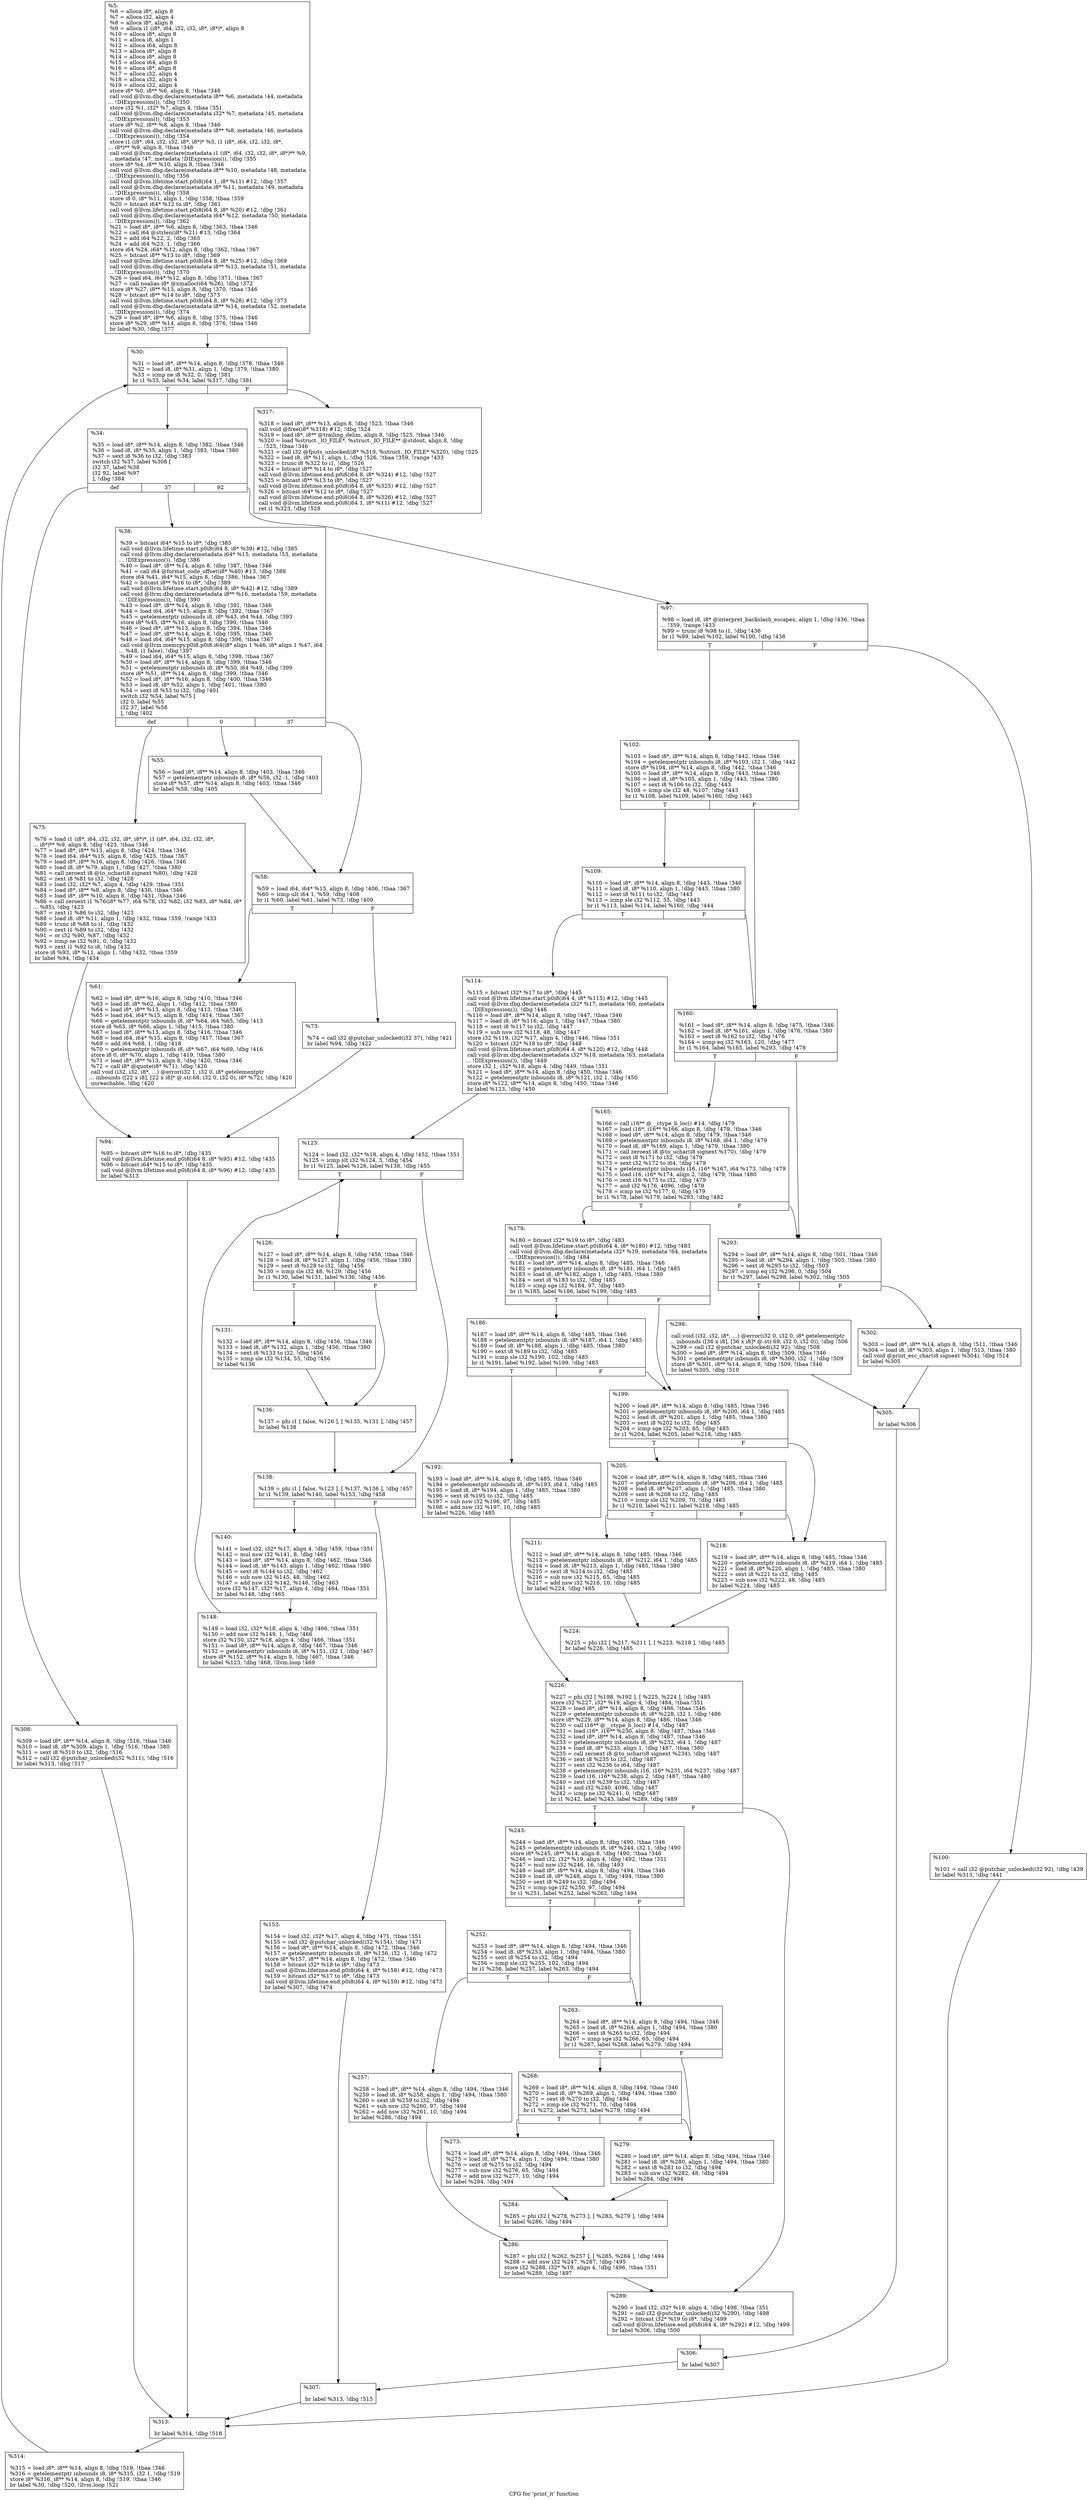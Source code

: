 digraph "CFG for 'print_it' function" {
	label="CFG for 'print_it' function";

	Node0x12da6a0 [shape=record,label="{%5:\l  %6 = alloca i8*, align 8\l  %7 = alloca i32, align 4\l  %8 = alloca i8*, align 8\l  %9 = alloca i1 (i8*, i64, i32, i32, i8*, i8*)*, align 8\l  %10 = alloca i8*, align 8\l  %11 = alloca i8, align 1\l  %12 = alloca i64, align 8\l  %13 = alloca i8*, align 8\l  %14 = alloca i8*, align 8\l  %15 = alloca i64, align 8\l  %16 = alloca i8*, align 8\l  %17 = alloca i32, align 4\l  %18 = alloca i32, align 4\l  %19 = alloca i32, align 4\l  store i8* %0, i8** %6, align 8, !tbaa !346\l  call void @llvm.dbg.declare(metadata i8** %6, metadata !44, metadata\l... !DIExpression()), !dbg !350\l  store i32 %1, i32* %7, align 4, !tbaa !351\l  call void @llvm.dbg.declare(metadata i32* %7, metadata !45, metadata\l... !DIExpression()), !dbg !353\l  store i8* %2, i8** %8, align 8, !tbaa !346\l  call void @llvm.dbg.declare(metadata i8** %8, metadata !46, metadata\l... !DIExpression()), !dbg !354\l  store i1 (i8*, i64, i32, i32, i8*, i8*)* %3, i1 (i8*, i64, i32, i32, i8*,\l... i8*)** %9, align 8, !tbaa !346\l  call void @llvm.dbg.declare(metadata i1 (i8*, i64, i32, i32, i8*, i8*)** %9,\l... metadata !47, metadata !DIExpression()), !dbg !355\l  store i8* %4, i8** %10, align 8, !tbaa !346\l  call void @llvm.dbg.declare(metadata i8** %10, metadata !48, metadata\l... !DIExpression()), !dbg !356\l  call void @llvm.lifetime.start.p0i8(i64 1, i8* %11) #12, !dbg !357\l  call void @llvm.dbg.declare(metadata i8* %11, metadata !49, metadata\l... !DIExpression()), !dbg !358\l  store i8 0, i8* %11, align 1, !dbg !358, !tbaa !359\l  %20 = bitcast i64* %12 to i8*, !dbg !361\l  call void @llvm.lifetime.start.p0i8(i64 8, i8* %20) #12, !dbg !361\l  call void @llvm.dbg.declare(metadata i64* %12, metadata !50, metadata\l... !DIExpression()), !dbg !362\l  %21 = load i8*, i8** %6, align 8, !dbg !363, !tbaa !346\l  %22 = call i64 @strlen(i8* %21) #13, !dbg !364\l  %23 = add i64 %22, 2, !dbg !365\l  %24 = add i64 %23, 1, !dbg !366\l  store i64 %24, i64* %12, align 8, !dbg !362, !tbaa !367\l  %25 = bitcast i8** %13 to i8*, !dbg !369\l  call void @llvm.lifetime.start.p0i8(i64 8, i8* %25) #12, !dbg !369\l  call void @llvm.dbg.declare(metadata i8** %13, metadata !51, metadata\l... !DIExpression()), !dbg !370\l  %26 = load i64, i64* %12, align 8, !dbg !371, !tbaa !367\l  %27 = call noalias i8* @xmalloc(i64 %26), !dbg !372\l  store i8* %27, i8** %13, align 8, !dbg !370, !tbaa !346\l  %28 = bitcast i8** %14 to i8*, !dbg !373\l  call void @llvm.lifetime.start.p0i8(i64 8, i8* %28) #12, !dbg !373\l  call void @llvm.dbg.declare(metadata i8** %14, metadata !52, metadata\l... !DIExpression()), !dbg !374\l  %29 = load i8*, i8** %6, align 8, !dbg !375, !tbaa !346\l  store i8* %29, i8** %14, align 8, !dbg !376, !tbaa !346\l  br label %30, !dbg !377\l}"];
	Node0x12da6a0 -> Node0x12d1050;
	Node0x12d1050 [shape=record,label="{%30:\l\l  %31 = load i8*, i8** %14, align 8, !dbg !378, !tbaa !346\l  %32 = load i8, i8* %31, align 1, !dbg !379, !tbaa !380\l  %33 = icmp ne i8 %32, 0, !dbg !381\l  br i1 %33, label %34, label %317, !dbg !381\l|{<s0>T|<s1>F}}"];
	Node0x12d1050:s0 -> Node0x12d10a0;
	Node0x12d1050:s1 -> Node0x12d2090;
	Node0x12d10a0 [shape=record,label="{%34:\l\l  %35 = load i8*, i8** %14, align 8, !dbg !382, !tbaa !346\l  %36 = load i8, i8* %35, align 1, !dbg !383, !tbaa !380\l  %37 = sext i8 %36 to i32, !dbg !383\l  switch i32 %37, label %308 [\l    i32 37, label %38\l    i32 92, label %97\l  ], !dbg !384\l|{<s0>def|<s1>37|<s2>92}}"];
	Node0x12d10a0:s0 -> Node0x12d1fa0;
	Node0x12d10a0:s1 -> Node0x12d10f0;
	Node0x12d10a0:s2 -> Node0x12d1320;
	Node0x12d10f0 [shape=record,label="{%38:\l\l  %39 = bitcast i64* %15 to i8*, !dbg !385\l  call void @llvm.lifetime.start.p0i8(i64 8, i8* %39) #12, !dbg !385\l  call void @llvm.dbg.declare(metadata i64* %15, metadata !53, metadata\l... !DIExpression()), !dbg !386\l  %40 = load i8*, i8** %14, align 8, !dbg !387, !tbaa !346\l  %41 = call i64 @format_code_offset(i8* %40) #13, !dbg !388\l  store i64 %41, i64* %15, align 8, !dbg !386, !tbaa !367\l  %42 = bitcast i8** %16 to i8*, !dbg !389\l  call void @llvm.lifetime.start.p0i8(i64 8, i8* %42) #12, !dbg !389\l  call void @llvm.dbg.declare(metadata i8** %16, metadata !59, metadata\l... !DIExpression()), !dbg !390\l  %43 = load i8*, i8** %14, align 8, !dbg !391, !tbaa !346\l  %44 = load i64, i64* %15, align 8, !dbg !392, !tbaa !367\l  %45 = getelementptr inbounds i8, i8* %43, i64 %44, !dbg !393\l  store i8* %45, i8** %16, align 8, !dbg !390, !tbaa !346\l  %46 = load i8*, i8** %13, align 8, !dbg !394, !tbaa !346\l  %47 = load i8*, i8** %14, align 8, !dbg !395, !tbaa !346\l  %48 = load i64, i64* %15, align 8, !dbg !396, !tbaa !367\l  call void @llvm.memcpy.p0i8.p0i8.i64(i8* align 1 %46, i8* align 1 %47, i64\l... %48, i1 false), !dbg !397\l  %49 = load i64, i64* %15, align 8, !dbg !398, !tbaa !367\l  %50 = load i8*, i8** %14, align 8, !dbg !399, !tbaa !346\l  %51 = getelementptr inbounds i8, i8* %50, i64 %49, !dbg !399\l  store i8* %51, i8** %14, align 8, !dbg !399, !tbaa !346\l  %52 = load i8*, i8** %16, align 8, !dbg !400, !tbaa !346\l  %53 = load i8, i8* %52, align 1, !dbg !401, !tbaa !380\l  %54 = sext i8 %53 to i32, !dbg !401\l  switch i32 %54, label %75 [\l    i32 0, label %55\l    i32 37, label %58\l  ], !dbg !402\l|{<s0>def|<s1>0|<s2>37}}"];
	Node0x12d10f0:s0 -> Node0x12d1280;
	Node0x12d10f0:s1 -> Node0x12d1140;
	Node0x12d10f0:s2 -> Node0x12d1190;
	Node0x12d1140 [shape=record,label="{%55:\l\l  %56 = load i8*, i8** %14, align 8, !dbg !403, !tbaa !346\l  %57 = getelementptr inbounds i8, i8* %56, i32 -1, !dbg !403\l  store i8* %57, i8** %14, align 8, !dbg !403, !tbaa !346\l  br label %58, !dbg !405\l}"];
	Node0x12d1140 -> Node0x12d1190;
	Node0x12d1190 [shape=record,label="{%58:\l\l  %59 = load i64, i64* %15, align 8, !dbg !406, !tbaa !367\l  %60 = icmp ult i64 1, %59, !dbg !408\l  br i1 %60, label %61, label %73, !dbg !409\l|{<s0>T|<s1>F}}"];
	Node0x12d1190:s0 -> Node0x12d11e0;
	Node0x12d1190:s1 -> Node0x12d1230;
	Node0x12d11e0 [shape=record,label="{%61:\l\l  %62 = load i8*, i8** %16, align 8, !dbg !410, !tbaa !346\l  %63 = load i8, i8* %62, align 1, !dbg !412, !tbaa !380\l  %64 = load i8*, i8** %13, align 8, !dbg !413, !tbaa !346\l  %65 = load i64, i64* %15, align 8, !dbg !414, !tbaa !367\l  %66 = getelementptr inbounds i8, i8* %64, i64 %65, !dbg !413\l  store i8 %63, i8* %66, align 1, !dbg !415, !tbaa !380\l  %67 = load i8*, i8** %13, align 8, !dbg !416, !tbaa !346\l  %68 = load i64, i64* %15, align 8, !dbg !417, !tbaa !367\l  %69 = add i64 %68, 1, !dbg !418\l  %70 = getelementptr inbounds i8, i8* %67, i64 %69, !dbg !416\l  store i8 0, i8* %70, align 1, !dbg !419, !tbaa !380\l  %71 = load i8*, i8** %13, align 8, !dbg !420, !tbaa !346\l  %72 = call i8* @quote(i8* %71), !dbg !420\l  call void (i32, i32, i8*, ...) @error(i32 1, i32 0, i8* getelementptr\l... inbounds ([22 x i8], [22 x i8]* @.str.68, i32 0, i32 0), i8* %72), !dbg !420\l  unreachable, !dbg !420\l}"];
	Node0x12d1230 [shape=record,label="{%73:\l\l  %74 = call i32 @putchar_unlocked(i32 37), !dbg !421\l  br label %94, !dbg !422\l}"];
	Node0x12d1230 -> Node0x12d12d0;
	Node0x12d1280 [shape=record,label="{%75:\l\l  %76 = load i1 (i8*, i64, i32, i32, i8*, i8*)*, i1 (i8*, i64, i32, i32, i8*,\l... i8*)** %9, align 8, !dbg !423, !tbaa !346\l  %77 = load i8*, i8** %13, align 8, !dbg !424, !tbaa !346\l  %78 = load i64, i64* %15, align 8, !dbg !425, !tbaa !367\l  %79 = load i8*, i8** %16, align 8, !dbg !426, !tbaa !346\l  %80 = load i8, i8* %79, align 1, !dbg !427, !tbaa !380\l  %81 = call zeroext i8 @to_uchar(i8 signext %80), !dbg !428\l  %82 = zext i8 %81 to i32, !dbg !428\l  %83 = load i32, i32* %7, align 4, !dbg !429, !tbaa !351\l  %84 = load i8*, i8** %8, align 8, !dbg !430, !tbaa !346\l  %85 = load i8*, i8** %10, align 8, !dbg !431, !tbaa !346\l  %86 = call zeroext i1 %76(i8* %77, i64 %78, i32 %82, i32 %83, i8* %84, i8*\l... %85), !dbg !423\l  %87 = zext i1 %86 to i32, !dbg !423\l  %88 = load i8, i8* %11, align 1, !dbg !432, !tbaa !359, !range !433\l  %89 = trunc i8 %88 to i1, !dbg !432\l  %90 = zext i1 %89 to i32, !dbg !432\l  %91 = or i32 %90, %87, !dbg !432\l  %92 = icmp ne i32 %91, 0, !dbg !432\l  %93 = zext i1 %92 to i8, !dbg !432\l  store i8 %93, i8* %11, align 1, !dbg !432, !tbaa !359\l  br label %94, !dbg !434\l}"];
	Node0x12d1280 -> Node0x12d12d0;
	Node0x12d12d0 [shape=record,label="{%94:\l\l  %95 = bitcast i8** %16 to i8*, !dbg !435\l  call void @llvm.lifetime.end.p0i8(i64 8, i8* %95) #12, !dbg !435\l  %96 = bitcast i64* %15 to i8*, !dbg !435\l  call void @llvm.lifetime.end.p0i8(i64 8, i8* %96) #12, !dbg !435\l  br label %313\l}"];
	Node0x12d12d0 -> Node0x12d1ff0;
	Node0x12d1320 [shape=record,label="{%97:\l\l  %98 = load i8, i8* @interpret_backslash_escapes, align 1, !dbg !436, !tbaa\l... !359, !range !433\l  %99 = trunc i8 %98 to i1, !dbg !436\l  br i1 %99, label %102, label %100, !dbg !438\l|{<s0>T|<s1>F}}"];
	Node0x12d1320:s0 -> Node0x12d13c0;
	Node0x12d1320:s1 -> Node0x12d1370;
	Node0x12d1370 [shape=record,label="{%100:\l\l  %101 = call i32 @putchar_unlocked(i32 92), !dbg !439\l  br label %313, !dbg !441\l}"];
	Node0x12d1370 -> Node0x12d1ff0;
	Node0x12d13c0 [shape=record,label="{%102:\l\l  %103 = load i8*, i8** %14, align 8, !dbg !442, !tbaa !346\l  %104 = getelementptr inbounds i8, i8* %103, i32 1, !dbg !442\l  store i8* %104, i8** %14, align 8, !dbg !442, !tbaa !346\l  %105 = load i8*, i8** %14, align 8, !dbg !443, !tbaa !346\l  %106 = load i8, i8* %105, align 1, !dbg !443, !tbaa !380\l  %107 = sext i8 %106 to i32, !dbg !443\l  %108 = icmp sle i32 48, %107, !dbg !443\l  br i1 %108, label %109, label %160, !dbg !443\l|{<s0>T|<s1>F}}"];
	Node0x12d13c0:s0 -> Node0x12d1410;
	Node0x12d13c0:s1 -> Node0x12d1730;
	Node0x12d1410 [shape=record,label="{%109:\l\l  %110 = load i8*, i8** %14, align 8, !dbg !443, !tbaa !346\l  %111 = load i8, i8* %110, align 1, !dbg !443, !tbaa !380\l  %112 = sext i8 %111 to i32, !dbg !443\l  %113 = icmp sle i32 %112, 55, !dbg !443\l  br i1 %113, label %114, label %160, !dbg !444\l|{<s0>T|<s1>F}}"];
	Node0x12d1410:s0 -> Node0x12d1460;
	Node0x12d1410:s1 -> Node0x12d1730;
	Node0x12d1460 [shape=record,label="{%114:\l\l  %115 = bitcast i32* %17 to i8*, !dbg !445\l  call void @llvm.lifetime.start.p0i8(i64 4, i8* %115) #12, !dbg !445\l  call void @llvm.dbg.declare(metadata i32* %17, metadata !60, metadata\l... !DIExpression()), !dbg !446\l  %116 = load i8*, i8** %14, align 8, !dbg !447, !tbaa !346\l  %117 = load i8, i8* %116, align 1, !dbg !447, !tbaa !380\l  %118 = sext i8 %117 to i32, !dbg !447\l  %119 = sub nsw i32 %118, 48, !dbg !447\l  store i32 %119, i32* %17, align 4, !dbg !446, !tbaa !351\l  %120 = bitcast i32* %18 to i8*, !dbg !448\l  call void @llvm.lifetime.start.p0i8(i64 4, i8* %120) #12, !dbg !448\l  call void @llvm.dbg.declare(metadata i32* %18, metadata !63, metadata\l... !DIExpression()), !dbg !449\l  store i32 1, i32* %18, align 4, !dbg !449, !tbaa !351\l  %121 = load i8*, i8** %14, align 8, !dbg !450, !tbaa !346\l  %122 = getelementptr inbounds i8, i8* %121, i32 1, !dbg !450\l  store i8* %122, i8** %14, align 8, !dbg !450, !tbaa !346\l  br label %123, !dbg !450\l}"];
	Node0x12d1460 -> Node0x12d14b0;
	Node0x12d14b0 [shape=record,label="{%123:\l\l  %124 = load i32, i32* %18, align 4, !dbg !452, !tbaa !351\l  %125 = icmp slt i32 %124, 3, !dbg !454\l  br i1 %125, label %126, label %138, !dbg !455\l|{<s0>T|<s1>F}}"];
	Node0x12d14b0:s0 -> Node0x12d1500;
	Node0x12d14b0:s1 -> Node0x12d15f0;
	Node0x12d1500 [shape=record,label="{%126:\l\l  %127 = load i8*, i8** %14, align 8, !dbg !456, !tbaa !346\l  %128 = load i8, i8* %127, align 1, !dbg !456, !tbaa !380\l  %129 = sext i8 %128 to i32, !dbg !456\l  %130 = icmp sle i32 48, %129, !dbg !456\l  br i1 %130, label %131, label %136, !dbg !456\l|{<s0>T|<s1>F}}"];
	Node0x12d1500:s0 -> Node0x12d1550;
	Node0x12d1500:s1 -> Node0x12d15a0;
	Node0x12d1550 [shape=record,label="{%131:\l\l  %132 = load i8*, i8** %14, align 8, !dbg !456, !tbaa !346\l  %133 = load i8, i8* %132, align 1, !dbg !456, !tbaa !380\l  %134 = sext i8 %133 to i32, !dbg !456\l  %135 = icmp sle i32 %134, 55, !dbg !456\l  br label %136\l}"];
	Node0x12d1550 -> Node0x12d15a0;
	Node0x12d15a0 [shape=record,label="{%136:\l\l  %137 = phi i1 [ false, %126 ], [ %135, %131 ], !dbg !457\l  br label %138\l}"];
	Node0x12d15a0 -> Node0x12d15f0;
	Node0x12d15f0 [shape=record,label="{%138:\l\l  %139 = phi i1 [ false, %123 ], [ %137, %136 ], !dbg !457\l  br i1 %139, label %140, label %153, !dbg !458\l|{<s0>T|<s1>F}}"];
	Node0x12d15f0:s0 -> Node0x12d1640;
	Node0x12d15f0:s1 -> Node0x12d16e0;
	Node0x12d1640 [shape=record,label="{%140:\l\l  %141 = load i32, i32* %17, align 4, !dbg !459, !tbaa !351\l  %142 = mul nsw i32 %141, 8, !dbg !461\l  %143 = load i8*, i8** %14, align 8, !dbg !462, !tbaa !346\l  %144 = load i8, i8* %143, align 1, !dbg !462, !tbaa !380\l  %145 = sext i8 %144 to i32, !dbg !462\l  %146 = sub nsw i32 %145, 48, !dbg !462\l  %147 = add nsw i32 %142, %146, !dbg !463\l  store i32 %147, i32* %17, align 4, !dbg !464, !tbaa !351\l  br label %148, !dbg !465\l}"];
	Node0x12d1640 -> Node0x12d1690;
	Node0x12d1690 [shape=record,label="{%148:\l\l  %149 = load i32, i32* %18, align 4, !dbg !466, !tbaa !351\l  %150 = add nsw i32 %149, 1, !dbg !466\l  store i32 %150, i32* %18, align 4, !dbg !466, !tbaa !351\l  %151 = load i8*, i8** %14, align 8, !dbg !467, !tbaa !346\l  %152 = getelementptr inbounds i8, i8* %151, i32 1, !dbg !467\l  store i8* %152, i8** %14, align 8, !dbg !467, !tbaa !346\l  br label %123, !dbg !468, !llvm.loop !469\l}"];
	Node0x12d1690 -> Node0x12d14b0;
	Node0x12d16e0 [shape=record,label="{%153:\l\l  %154 = load i32, i32* %17, align 4, !dbg !471, !tbaa !351\l  %155 = call i32 @putchar_unlocked(i32 %154), !dbg !471\l  %156 = load i8*, i8** %14, align 8, !dbg !472, !tbaa !346\l  %157 = getelementptr inbounds i8, i8* %156, i32 -1, !dbg !472\l  store i8* %157, i8** %14, align 8, !dbg !472, !tbaa !346\l  %158 = bitcast i32* %18 to i8*, !dbg !473\l  call void @llvm.lifetime.end.p0i8(i64 4, i8* %158) #12, !dbg !473\l  %159 = bitcast i32* %17 to i8*, !dbg !473\l  call void @llvm.lifetime.end.p0i8(i64 4, i8* %159) #12, !dbg !473\l  br label %307, !dbg !474\l}"];
	Node0x12d16e0 -> Node0x12d1f50;
	Node0x12d1730 [shape=record,label="{%160:\l\l  %161 = load i8*, i8** %14, align 8, !dbg !475, !tbaa !346\l  %162 = load i8, i8* %161, align 1, !dbg !476, !tbaa !380\l  %163 = sext i8 %162 to i32, !dbg !476\l  %164 = icmp eq i32 %163, 120, !dbg !477\l  br i1 %164, label %165, label %293, !dbg !478\l|{<s0>T|<s1>F}}"];
	Node0x12d1730:s0 -> Node0x12d1780;
	Node0x12d1730:s1 -> Node0x12d1dc0;
	Node0x12d1780 [shape=record,label="{%165:\l\l  %166 = call i16** @__ctype_b_loc() #14, !dbg !479\l  %167 = load i16*, i16** %166, align 8, !dbg !479, !tbaa !346\l  %168 = load i8*, i8** %14, align 8, !dbg !479, !tbaa !346\l  %169 = getelementptr inbounds i8, i8* %168, i64 1, !dbg !479\l  %170 = load i8, i8* %169, align 1, !dbg !479, !tbaa !380\l  %171 = call zeroext i8 @to_uchar(i8 signext %170), !dbg !479\l  %172 = zext i8 %171 to i32, !dbg !479\l  %173 = sext i32 %172 to i64, !dbg !479\l  %174 = getelementptr inbounds i16, i16* %167, i64 %173, !dbg !479\l  %175 = load i16, i16* %174, align 2, !dbg !479, !tbaa !480\l  %176 = zext i16 %175 to i32, !dbg !479\l  %177 = and i32 %176, 4096, !dbg !479\l  %178 = icmp ne i32 %177, 0, !dbg !479\l  br i1 %178, label %179, label %293, !dbg !482\l|{<s0>T|<s1>F}}"];
	Node0x12d1780:s0 -> Node0x12d17d0;
	Node0x12d1780:s1 -> Node0x12d1dc0;
	Node0x12d17d0 [shape=record,label="{%179:\l\l  %180 = bitcast i32* %19 to i8*, !dbg !483\l  call void @llvm.lifetime.start.p0i8(i64 4, i8* %180) #12, !dbg !483\l  call void @llvm.dbg.declare(metadata i32* %19, metadata !64, metadata\l... !DIExpression()), !dbg !484\l  %181 = load i8*, i8** %14, align 8, !dbg !485, !tbaa !346\l  %182 = getelementptr inbounds i8, i8* %181, i64 1, !dbg !485\l  %183 = load i8, i8* %182, align 1, !dbg !485, !tbaa !380\l  %184 = sext i8 %183 to i32, !dbg !485\l  %185 = icmp sge i32 %184, 97, !dbg !485\l  br i1 %185, label %186, label %199, !dbg !485\l|{<s0>T|<s1>F}}"];
	Node0x12d17d0:s0 -> Node0x12d1820;
	Node0x12d17d0:s1 -> Node0x12d18c0;
	Node0x12d1820 [shape=record,label="{%186:\l\l  %187 = load i8*, i8** %14, align 8, !dbg !485, !tbaa !346\l  %188 = getelementptr inbounds i8, i8* %187, i64 1, !dbg !485\l  %189 = load i8, i8* %188, align 1, !dbg !485, !tbaa !380\l  %190 = sext i8 %189 to i32, !dbg !485\l  %191 = icmp sle i32 %190, 102, !dbg !485\l  br i1 %191, label %192, label %199, !dbg !485\l|{<s0>T|<s1>F}}"];
	Node0x12d1820:s0 -> Node0x12d1870;
	Node0x12d1820:s1 -> Node0x12d18c0;
	Node0x12d1870 [shape=record,label="{%192:\l\l  %193 = load i8*, i8** %14, align 8, !dbg !485, !tbaa !346\l  %194 = getelementptr inbounds i8, i8* %193, i64 1, !dbg !485\l  %195 = load i8, i8* %194, align 1, !dbg !485, !tbaa !380\l  %196 = sext i8 %195 to i32, !dbg !485\l  %197 = sub nsw i32 %196, 97, !dbg !485\l  %198 = add nsw i32 %197, 10, !dbg !485\l  br label %226, !dbg !485\l}"];
	Node0x12d1870 -> Node0x12d1a50;
	Node0x12d18c0 [shape=record,label="{%199:\l\l  %200 = load i8*, i8** %14, align 8, !dbg !485, !tbaa !346\l  %201 = getelementptr inbounds i8, i8* %200, i64 1, !dbg !485\l  %202 = load i8, i8* %201, align 1, !dbg !485, !tbaa !380\l  %203 = sext i8 %202 to i32, !dbg !485\l  %204 = icmp sge i32 %203, 65, !dbg !485\l  br i1 %204, label %205, label %218, !dbg !485\l|{<s0>T|<s1>F}}"];
	Node0x12d18c0:s0 -> Node0x12d1910;
	Node0x12d18c0:s1 -> Node0x12d19b0;
	Node0x12d1910 [shape=record,label="{%205:\l\l  %206 = load i8*, i8** %14, align 8, !dbg !485, !tbaa !346\l  %207 = getelementptr inbounds i8, i8* %206, i64 1, !dbg !485\l  %208 = load i8, i8* %207, align 1, !dbg !485, !tbaa !380\l  %209 = sext i8 %208 to i32, !dbg !485\l  %210 = icmp sle i32 %209, 70, !dbg !485\l  br i1 %210, label %211, label %218, !dbg !485\l|{<s0>T|<s1>F}}"];
	Node0x12d1910:s0 -> Node0x12d1960;
	Node0x12d1910:s1 -> Node0x12d19b0;
	Node0x12d1960 [shape=record,label="{%211:\l\l  %212 = load i8*, i8** %14, align 8, !dbg !485, !tbaa !346\l  %213 = getelementptr inbounds i8, i8* %212, i64 1, !dbg !485\l  %214 = load i8, i8* %213, align 1, !dbg !485, !tbaa !380\l  %215 = sext i8 %214 to i32, !dbg !485\l  %216 = sub nsw i32 %215, 65, !dbg !485\l  %217 = add nsw i32 %216, 10, !dbg !485\l  br label %224, !dbg !485\l}"];
	Node0x12d1960 -> Node0x12d1a00;
	Node0x12d19b0 [shape=record,label="{%218:\l\l  %219 = load i8*, i8** %14, align 8, !dbg !485, !tbaa !346\l  %220 = getelementptr inbounds i8, i8* %219, i64 1, !dbg !485\l  %221 = load i8, i8* %220, align 1, !dbg !485, !tbaa !380\l  %222 = sext i8 %221 to i32, !dbg !485\l  %223 = sub nsw i32 %222, 48, !dbg !485\l  br label %224, !dbg !485\l}"];
	Node0x12d19b0 -> Node0x12d1a00;
	Node0x12d1a00 [shape=record,label="{%224:\l\l  %225 = phi i32 [ %217, %211 ], [ %223, %218 ], !dbg !485\l  br label %226, !dbg !485\l}"];
	Node0x12d1a00 -> Node0x12d1a50;
	Node0x12d1a50 [shape=record,label="{%226:\l\l  %227 = phi i32 [ %198, %192 ], [ %225, %224 ], !dbg !485\l  store i32 %227, i32* %19, align 4, !dbg !484, !tbaa !351\l  %228 = load i8*, i8** %14, align 8, !dbg !486, !tbaa !346\l  %229 = getelementptr inbounds i8, i8* %228, i32 1, !dbg !486\l  store i8* %229, i8** %14, align 8, !dbg !486, !tbaa !346\l  %230 = call i16** @__ctype_b_loc() #14, !dbg !487\l  %231 = load i16*, i16** %230, align 8, !dbg !487, !tbaa !346\l  %232 = load i8*, i8** %14, align 8, !dbg !487, !tbaa !346\l  %233 = getelementptr inbounds i8, i8* %232, i64 1, !dbg !487\l  %234 = load i8, i8* %233, align 1, !dbg !487, !tbaa !380\l  %235 = call zeroext i8 @to_uchar(i8 signext %234), !dbg !487\l  %236 = zext i8 %235 to i32, !dbg !487\l  %237 = sext i32 %236 to i64, !dbg !487\l  %238 = getelementptr inbounds i16, i16* %231, i64 %237, !dbg !487\l  %239 = load i16, i16* %238, align 2, !dbg !487, !tbaa !480\l  %240 = zext i16 %239 to i32, !dbg !487\l  %241 = and i32 %240, 4096, !dbg !487\l  %242 = icmp ne i32 %241, 0, !dbg !487\l  br i1 %242, label %243, label %289, !dbg !489\l|{<s0>T|<s1>F}}"];
	Node0x12d1a50:s0 -> Node0x12d1aa0;
	Node0x12d1a50:s1 -> Node0x12d1d70;
	Node0x12d1aa0 [shape=record,label="{%243:\l\l  %244 = load i8*, i8** %14, align 8, !dbg !490, !tbaa !346\l  %245 = getelementptr inbounds i8, i8* %244, i32 1, !dbg !490\l  store i8* %245, i8** %14, align 8, !dbg !490, !tbaa !346\l  %246 = load i32, i32* %19, align 4, !dbg !492, !tbaa !351\l  %247 = mul nsw i32 %246, 16, !dbg !493\l  %248 = load i8*, i8** %14, align 8, !dbg !494, !tbaa !346\l  %249 = load i8, i8* %248, align 1, !dbg !494, !tbaa !380\l  %250 = sext i8 %249 to i32, !dbg !494\l  %251 = icmp sge i32 %250, 97, !dbg !494\l  br i1 %251, label %252, label %263, !dbg !494\l|{<s0>T|<s1>F}}"];
	Node0x12d1aa0:s0 -> Node0x12d1af0;
	Node0x12d1aa0:s1 -> Node0x12d1b90;
	Node0x12d1af0 [shape=record,label="{%252:\l\l  %253 = load i8*, i8** %14, align 8, !dbg !494, !tbaa !346\l  %254 = load i8, i8* %253, align 1, !dbg !494, !tbaa !380\l  %255 = sext i8 %254 to i32, !dbg !494\l  %256 = icmp sle i32 %255, 102, !dbg !494\l  br i1 %256, label %257, label %263, !dbg !494\l|{<s0>T|<s1>F}}"];
	Node0x12d1af0:s0 -> Node0x12d1b40;
	Node0x12d1af0:s1 -> Node0x12d1b90;
	Node0x12d1b40 [shape=record,label="{%257:\l\l  %258 = load i8*, i8** %14, align 8, !dbg !494, !tbaa !346\l  %259 = load i8, i8* %258, align 1, !dbg !494, !tbaa !380\l  %260 = sext i8 %259 to i32, !dbg !494\l  %261 = sub nsw i32 %260, 97, !dbg !494\l  %262 = add nsw i32 %261, 10, !dbg !494\l  br label %286, !dbg !494\l}"];
	Node0x12d1b40 -> Node0x12d1d20;
	Node0x12d1b90 [shape=record,label="{%263:\l\l  %264 = load i8*, i8** %14, align 8, !dbg !494, !tbaa !346\l  %265 = load i8, i8* %264, align 1, !dbg !494, !tbaa !380\l  %266 = sext i8 %265 to i32, !dbg !494\l  %267 = icmp sge i32 %266, 65, !dbg !494\l  br i1 %267, label %268, label %279, !dbg !494\l|{<s0>T|<s1>F}}"];
	Node0x12d1b90:s0 -> Node0x12d1be0;
	Node0x12d1b90:s1 -> Node0x12d1c80;
	Node0x12d1be0 [shape=record,label="{%268:\l\l  %269 = load i8*, i8** %14, align 8, !dbg !494, !tbaa !346\l  %270 = load i8, i8* %269, align 1, !dbg !494, !tbaa !380\l  %271 = sext i8 %270 to i32, !dbg !494\l  %272 = icmp sle i32 %271, 70, !dbg !494\l  br i1 %272, label %273, label %279, !dbg !494\l|{<s0>T|<s1>F}}"];
	Node0x12d1be0:s0 -> Node0x12d1c30;
	Node0x12d1be0:s1 -> Node0x12d1c80;
	Node0x12d1c30 [shape=record,label="{%273:\l\l  %274 = load i8*, i8** %14, align 8, !dbg !494, !tbaa !346\l  %275 = load i8, i8* %274, align 1, !dbg !494, !tbaa !380\l  %276 = sext i8 %275 to i32, !dbg !494\l  %277 = sub nsw i32 %276, 65, !dbg !494\l  %278 = add nsw i32 %277, 10, !dbg !494\l  br label %284, !dbg !494\l}"];
	Node0x12d1c30 -> Node0x12d1cd0;
	Node0x12d1c80 [shape=record,label="{%279:\l\l  %280 = load i8*, i8** %14, align 8, !dbg !494, !tbaa !346\l  %281 = load i8, i8* %280, align 1, !dbg !494, !tbaa !380\l  %282 = sext i8 %281 to i32, !dbg !494\l  %283 = sub nsw i32 %282, 48, !dbg !494\l  br label %284, !dbg !494\l}"];
	Node0x12d1c80 -> Node0x12d1cd0;
	Node0x12d1cd0 [shape=record,label="{%284:\l\l  %285 = phi i32 [ %278, %273 ], [ %283, %279 ], !dbg !494\l  br label %286, !dbg !494\l}"];
	Node0x12d1cd0 -> Node0x12d1d20;
	Node0x12d1d20 [shape=record,label="{%286:\l\l  %287 = phi i32 [ %262, %257 ], [ %285, %284 ], !dbg !494\l  %288 = add nsw i32 %247, %287, !dbg !495\l  store i32 %288, i32* %19, align 4, !dbg !496, !tbaa !351\l  br label %289, !dbg !497\l}"];
	Node0x12d1d20 -> Node0x12d1d70;
	Node0x12d1d70 [shape=record,label="{%289:\l\l  %290 = load i32, i32* %19, align 4, !dbg !498, !tbaa !351\l  %291 = call i32 @putchar_unlocked(i32 %290), !dbg !498\l  %292 = bitcast i32* %19 to i8*, !dbg !499\l  call void @llvm.lifetime.end.p0i8(i64 4, i8* %292) #12, !dbg !499\l  br label %306, !dbg !500\l}"];
	Node0x12d1d70 -> Node0x12d1f00;
	Node0x12d1dc0 [shape=record,label="{%293:\l\l  %294 = load i8*, i8** %14, align 8, !dbg !501, !tbaa !346\l  %295 = load i8, i8* %294, align 1, !dbg !503, !tbaa !380\l  %296 = sext i8 %295 to i32, !dbg !503\l  %297 = icmp eq i32 %296, 0, !dbg !504\l  br i1 %297, label %298, label %302, !dbg !505\l|{<s0>T|<s1>F}}"];
	Node0x12d1dc0:s0 -> Node0x12d1e10;
	Node0x12d1dc0:s1 -> Node0x12d1e60;
	Node0x12d1e10 [shape=record,label="{%298:\l\l  call void (i32, i32, i8*, ...) @error(i32 0, i32 0, i8* getelementptr\l... inbounds ([36 x i8], [36 x i8]* @.str.69, i32 0, i32 0)), !dbg !506\l  %299 = call i32 @putchar_unlocked(i32 92), !dbg !508\l  %300 = load i8*, i8** %14, align 8, !dbg !509, !tbaa !346\l  %301 = getelementptr inbounds i8, i8* %300, i32 -1, !dbg !509\l  store i8* %301, i8** %14, align 8, !dbg !509, !tbaa !346\l  br label %305, !dbg !510\l}"];
	Node0x12d1e10 -> Node0x12d1eb0;
	Node0x12d1e60 [shape=record,label="{%302:\l\l  %303 = load i8*, i8** %14, align 8, !dbg !511, !tbaa !346\l  %304 = load i8, i8* %303, align 1, !dbg !513, !tbaa !380\l  call void @print_esc_char(i8 signext %304), !dbg !514\l  br label %305\l}"];
	Node0x12d1e60 -> Node0x12d1eb0;
	Node0x12d1eb0 [shape=record,label="{%305:\l\l  br label %306\l}"];
	Node0x12d1eb0 -> Node0x12d1f00;
	Node0x12d1f00 [shape=record,label="{%306:\l\l  br label %307\l}"];
	Node0x12d1f00 -> Node0x12d1f50;
	Node0x12d1f50 [shape=record,label="{%307:\l\l  br label %313, !dbg !515\l}"];
	Node0x12d1f50 -> Node0x12d1ff0;
	Node0x12d1fa0 [shape=record,label="{%308:\l\l  %309 = load i8*, i8** %14, align 8, !dbg !516, !tbaa !346\l  %310 = load i8, i8* %309, align 1, !dbg !516, !tbaa !380\l  %311 = sext i8 %310 to i32, !dbg !516\l  %312 = call i32 @putchar_unlocked(i32 %311), !dbg !516\l  br label %313, !dbg !517\l}"];
	Node0x12d1fa0 -> Node0x12d1ff0;
	Node0x12d1ff0 [shape=record,label="{%313:\l\l  br label %314, !dbg !518\l}"];
	Node0x12d1ff0 -> Node0x12d2040;
	Node0x12d2040 [shape=record,label="{%314:\l\l  %315 = load i8*, i8** %14, align 8, !dbg !519, !tbaa !346\l  %316 = getelementptr inbounds i8, i8* %315, i32 1, !dbg !519\l  store i8* %316, i8** %14, align 8, !dbg !519, !tbaa !346\l  br label %30, !dbg !520, !llvm.loop !521\l}"];
	Node0x12d2040 -> Node0x12d1050;
	Node0x12d2090 [shape=record,label="{%317:\l\l  %318 = load i8*, i8** %13, align 8, !dbg !523, !tbaa !346\l  call void @free(i8* %318) #12, !dbg !524\l  %319 = load i8*, i8** @trailing_delim, align 8, !dbg !525, !tbaa !346\l  %320 = load %struct._IO_FILE*, %struct._IO_FILE** @stdout, align 8, !dbg\l... !525, !tbaa !346\l  %321 = call i32 @fputs_unlocked(i8* %319, %struct._IO_FILE* %320), !dbg !525\l  %322 = load i8, i8* %11, align 1, !dbg !526, !tbaa !359, !range !433\l  %323 = trunc i8 %322 to i1, !dbg !526\l  %324 = bitcast i8** %14 to i8*, !dbg !527\l  call void @llvm.lifetime.end.p0i8(i64 8, i8* %324) #12, !dbg !527\l  %325 = bitcast i8** %13 to i8*, !dbg !527\l  call void @llvm.lifetime.end.p0i8(i64 8, i8* %325) #12, !dbg !527\l  %326 = bitcast i64* %12 to i8*, !dbg !527\l  call void @llvm.lifetime.end.p0i8(i64 8, i8* %326) #12, !dbg !527\l  call void @llvm.lifetime.end.p0i8(i64 1, i8* %11) #12, !dbg !527\l  ret i1 %323, !dbg !528\l}"];
}
